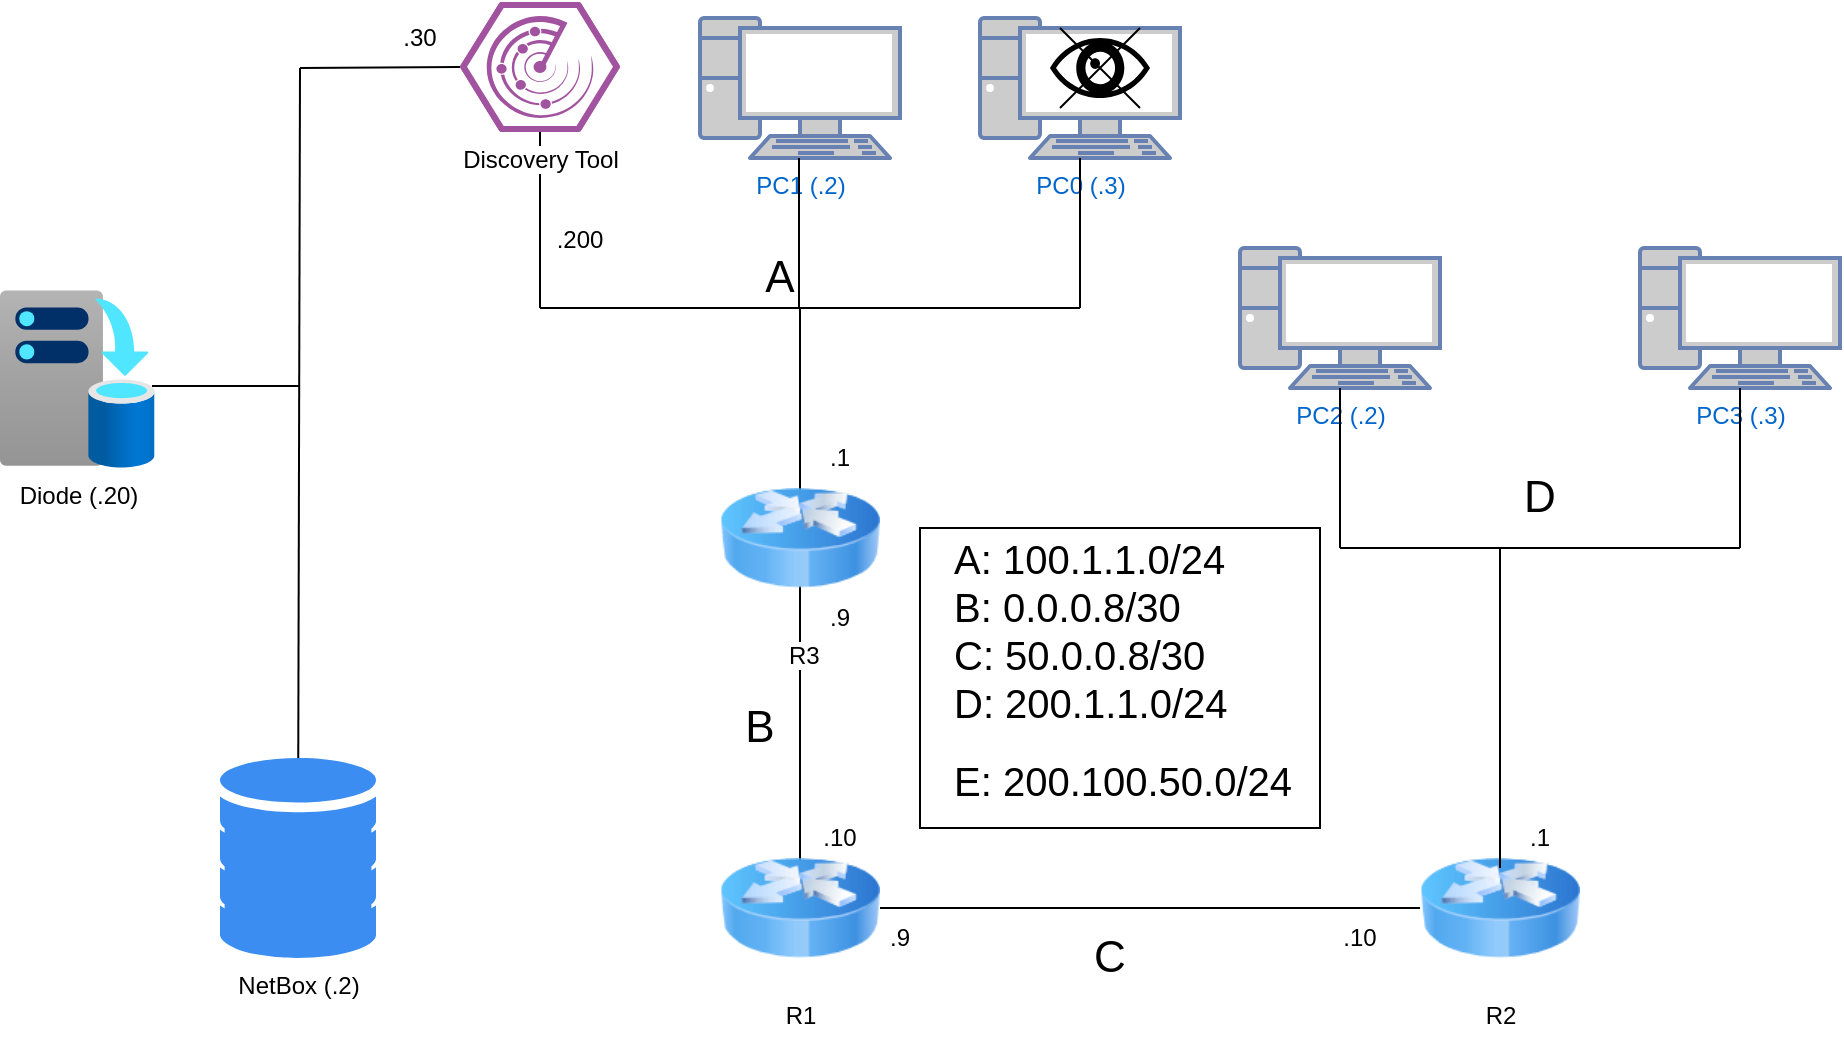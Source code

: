 <mxfile version="26.2.5">
  <diagram name="Pagina-1" id="CBr__7w407gR8dnWAFKo">
    <mxGraphModel dx="987" dy="612" grid="1" gridSize="10" guides="1" tooltips="1" connect="1" arrows="1" fold="1" page="1" pageScale="1" pageWidth="1200" pageHeight="1600" background="#ffffff" math="0" shadow="0">
      <root>
        <mxCell id="0" />
        <mxCell id="1" parent="0" />
        <mxCell id="dEoeCfEaXkQM4cBBi6JA-56" value="" style="rounded=0;whiteSpace=wrap;html=1;" parent="1" vertex="1">
          <mxGeometry x="550" y="310" width="200" height="150" as="geometry" />
        </mxCell>
        <mxCell id="dEoeCfEaXkQM4cBBi6JA-29" value="" style="endArrow=none;html=1;rounded=0;entryX=0.5;entryY=1;entryDx=0;entryDy=0;entryPerimeter=0;" parent="1" target="dEoeCfEaXkQM4cBBi6JA-24" edge="1">
          <mxGeometry width="50" height="50" relative="1" as="geometry">
            <mxPoint x="360" y="200" as="sourcePoint" />
            <mxPoint x="620" y="260" as="targetPoint" />
          </mxGeometry>
        </mxCell>
        <mxCell id="dEoeCfEaXkQM4cBBi6JA-22" value="" style="endArrow=none;html=1;rounded=0;" parent="1" source="dEoeCfEaXkQM4cBBi6JA-2" edge="1">
          <mxGeometry width="50" height="50" relative="1" as="geometry">
            <mxPoint x="580" y="390" as="sourcePoint" />
            <mxPoint x="490" y="200" as="targetPoint" />
            <Array as="points">
              <mxPoint x="490" y="320" />
            </Array>
          </mxGeometry>
        </mxCell>
        <mxCell id="dEoeCfEaXkQM4cBBi6JA-13" value="" style="endArrow=none;html=1;rounded=0;" parent="1" edge="1">
          <mxGeometry width="50" height="50" relative="1" as="geometry">
            <mxPoint x="510" y="310" as="sourcePoint" />
            <mxPoint x="490" y="490" as="targetPoint" />
            <Array as="points">
              <mxPoint x="490" y="315" />
            </Array>
          </mxGeometry>
        </mxCell>
        <mxCell id="dEoeCfEaXkQM4cBBi6JA-3" value="R1" style="image;html=1;image=img/lib/clip_art/networking/Router_Icon_128x128.png;imageBackground=none;" parent="1" vertex="1">
          <mxGeometry x="450" y="460" width="80" height="80" as="geometry" />
        </mxCell>
        <mxCell id="dEoeCfEaXkQM4cBBi6JA-7" value="R2&lt;div&gt;&lt;br&gt;&lt;/div&gt;" style="image;html=1;image=img/lib/clip_art/networking/Router_Icon_128x128.png" parent="1" vertex="1">
          <mxGeometry x="800" y="460" width="80" height="80" as="geometry" />
        </mxCell>
        <mxCell id="dEoeCfEaXkQM4cBBi6JA-12" value="" style="endArrow=none;html=1;rounded=0;exitX=1;exitY=0.5;exitDx=0;exitDy=0;" parent="1" source="dEoeCfEaXkQM4cBBi6JA-3" target="dEoeCfEaXkQM4cBBi6JA-7" edge="1">
          <mxGeometry width="50" height="50" relative="1" as="geometry">
            <mxPoint x="530" y="410" as="sourcePoint" />
            <mxPoint x="580" y="360" as="targetPoint" />
            <Array as="points">
              <mxPoint x="670" y="500" />
            </Array>
          </mxGeometry>
        </mxCell>
        <mxCell id="dEoeCfEaXkQM4cBBi6JA-16" value=".10" style="text;html=1;align=center;verticalAlign=middle;whiteSpace=wrap;rounded=0;" parent="1" vertex="1">
          <mxGeometry x="480" y="450" width="60" height="30" as="geometry" />
        </mxCell>
        <mxCell id="dEoeCfEaXkQM4cBBi6JA-2" value="&amp;nbsp;R3" style="image;html=1;image=img/lib/clip_art/networking/Router_Icon_128x128.png" parent="1" vertex="1">
          <mxGeometry x="450" y="270" width="80" height="90" as="geometry" />
        </mxCell>
        <mxCell id="dEoeCfEaXkQM4cBBi6JA-17" value=".9" style="text;html=1;align=center;verticalAlign=middle;whiteSpace=wrap;rounded=0;" parent="1" vertex="1">
          <mxGeometry x="510" y="500" width="60" height="30" as="geometry" />
        </mxCell>
        <mxCell id="dEoeCfEaXkQM4cBBi6JA-18" value=".9" style="text;html=1;align=center;verticalAlign=middle;whiteSpace=wrap;rounded=0;" parent="1" vertex="1">
          <mxGeometry x="480" y="340" width="60" height="30" as="geometry" />
        </mxCell>
        <mxCell id="dEoeCfEaXkQM4cBBi6JA-19" value=".10" style="text;html=1;align=center;verticalAlign=middle;whiteSpace=wrap;rounded=0;" parent="1" vertex="1">
          <mxGeometry x="740" y="500" width="60" height="30" as="geometry" />
        </mxCell>
        <mxCell id="dEoeCfEaXkQM4cBBi6JA-20" value="PC1 (.2)" style="fontColor=#0066CC;verticalAlign=top;verticalLabelPosition=bottom;labelPosition=center;align=center;html=1;outlineConnect=0;fillColor=#CCCCCC;strokeColor=#6881B3;gradientColor=none;gradientDirection=north;strokeWidth=2;shape=mxgraph.networks.pc;" parent="1" vertex="1">
          <mxGeometry x="440" y="55" width="100" height="70" as="geometry" />
        </mxCell>
        <mxCell id="dEoeCfEaXkQM4cBBi6JA-23" value="" style="endArrow=none;html=1;rounded=0;" parent="1" edge="1">
          <mxGeometry width="50" height="50" relative="1" as="geometry">
            <mxPoint x="630" y="200" as="sourcePoint" />
            <mxPoint x="490" y="200" as="targetPoint" />
          </mxGeometry>
        </mxCell>
        <mxCell id="dEoeCfEaXkQM4cBBi6JA-24" value="&lt;div&gt;&lt;span style=&quot;background-color: light-dark(#ffffff, var(--ge-dark-color, #121212));&quot;&gt;Discovery Tool&lt;/span&gt;&lt;/div&gt;" style="verticalLabelPosition=bottom;sketch=0;html=1;fillColor=#A153A0;strokeColor=#ffffff;verticalAlign=top;align=center;points=[[0,0.5,0],[0.125,0.25,0],[0.25,0,0],[0.5,0,0],[0.75,0,0],[0.875,0.25,0],[1,0.5,0],[0.875,0.75,0],[0.75,1,0],[0.5,1,0],[0.125,0.75,0]];pointerEvents=1;shape=mxgraph.cisco_safe.compositeIcon;bgIcon=mxgraph.cisco_safe.design.blank_device;resIcon=mxgraph.cisco_safe.design.tetration_agent;" parent="1" vertex="1">
          <mxGeometry x="320" y="47" width="80" height="65" as="geometry" />
        </mxCell>
        <mxCell id="dEoeCfEaXkQM4cBBi6JA-28" value="" style="endArrow=none;html=1;rounded=0;" parent="1" edge="1">
          <mxGeometry width="50" height="50" relative="1" as="geometry">
            <mxPoint x="360" y="200" as="sourcePoint" />
            <mxPoint x="490" y="200" as="targetPoint" />
          </mxGeometry>
        </mxCell>
        <mxCell id="dEoeCfEaXkQM4cBBi6JA-31" value="&lt;font style=&quot;font-size: 22px;&quot;&gt;&lt;font&gt;A&lt;/font&gt;&lt;/font&gt;" style="text;html=1;align=center;verticalAlign=middle;whiteSpace=wrap;rounded=0;" parent="1" vertex="1">
          <mxGeometry x="450" y="170" width="60" height="30" as="geometry" />
        </mxCell>
        <mxCell id="dEoeCfEaXkQM4cBBi6JA-32" value="&lt;font style=&quot;font-size: 22px;&quot;&gt;&lt;font&gt;B&lt;/font&gt;&lt;/font&gt;" style="text;html=1;align=center;verticalAlign=middle;whiteSpace=wrap;rounded=0;" parent="1" vertex="1">
          <mxGeometry x="440" y="395" width="60" height="30" as="geometry" />
        </mxCell>
        <mxCell id="dEoeCfEaXkQM4cBBi6JA-33" value="&lt;font style=&quot;font-size: 22px;&quot;&gt;&lt;font&gt;C&lt;/font&gt;&lt;/font&gt;" style="text;html=1;align=center;verticalAlign=middle;whiteSpace=wrap;rounded=0;" parent="1" vertex="1">
          <mxGeometry x="615" y="510" width="60" height="30" as="geometry" />
        </mxCell>
        <mxCell id="dEoeCfEaXkQM4cBBi6JA-34" value="&lt;span style=&quot;background-color: light-dark(#ffffff, var(--ge-dark-color, #121212));&quot;&gt;PC2&lt;span style=&quot;caret-color: rgba(0, 0, 0, 0); color: rgba(0, 0, 0, 0); font-family: monospace; font-size: 0px; text-align: start;&quot;&gt;%3CmxGraphModel%3E%3Croot%3E%3CmxCell%20id%3D%220%22%2F%3E%3CmxCell%20id%3D%221%22%20parent%3D%220%22%2F%3E%3CmxCell%20id%3D%222%22%20value%3D%22PC1%20(.2)%22%20style%3D%22fontColor%3D%230066CC%3BverticalAlign%3Dtop%3BverticalLabelPosition%3Dbottom%3BlabelPosition%3Dcenter%3Balign%3Dcenter%3Bhtml%3D1%3BoutlineConnect%3D0%3BfillColor%3D%23CCCCCC%3BstrokeColor%3D%236881B3%3BgradientColor%3Dnone%3BgradientDirection%3Dnorth%3BstrokeWidth%3D2%3Bshape%3Dmxgraph.networks.pc%3B%22%20vertex%3D%221%22%20parent%3D%221%22%3E%3CmxGeometry%20x%3D%22510%22%20y%3D%2250%22%20width%3D%22100%22%20height%3D%2270%22%20as%3D%22geometry%22%2F%3E%3C%2FmxCell%3E%3C%2Froot%3E%3C%2FmxGraphModel%3E&lt;/span&gt;&amp;nbsp;(.2)&lt;/span&gt;" style="fontColor=#0066CC;verticalAlign=top;verticalLabelPosition=bottom;labelPosition=center;align=center;html=1;outlineConnect=0;fillColor=#CCCCCC;strokeColor=#6881B3;gradientColor=none;gradientDirection=north;strokeWidth=2;shape=mxgraph.networks.pc;" parent="1" vertex="1">
          <mxGeometry x="710" y="170" width="100" height="70" as="geometry" />
        </mxCell>
        <mxCell id="dEoeCfEaXkQM4cBBi6JA-35" value="&lt;span style=&quot;background-color: rgb(255, 255, 255);&quot;&gt;PC3 (.3)&lt;/span&gt;" style="fontColor=#0066CC;verticalAlign=top;verticalLabelPosition=bottom;labelPosition=center;align=center;html=1;outlineConnect=0;fillColor=#CCCCCC;strokeColor=#6881B3;gradientColor=none;gradientDirection=north;strokeWidth=2;shape=mxgraph.networks.pc;" parent="1" vertex="1">
          <mxGeometry x="910" y="170" width="100" height="70" as="geometry" />
        </mxCell>
        <mxCell id="dEoeCfEaXkQM4cBBi6JA-36" value="" style="endArrow=none;html=1;rounded=0;exitX=0.5;exitY=0.25;exitDx=0;exitDy=0;exitPerimeter=0;" parent="1" source="dEoeCfEaXkQM4cBBi6JA-7" edge="1">
          <mxGeometry width="50" height="50" relative="1" as="geometry">
            <mxPoint x="570" y="310" as="sourcePoint" />
            <mxPoint x="840" y="320" as="targetPoint" />
          </mxGeometry>
        </mxCell>
        <mxCell id="dEoeCfEaXkQM4cBBi6JA-37" value="" style="endArrow=none;html=1;rounded=0;" parent="1" edge="1">
          <mxGeometry width="50" height="50" relative="1" as="geometry">
            <mxPoint x="760" y="320" as="sourcePoint" />
            <mxPoint x="960" y="320" as="targetPoint" />
          </mxGeometry>
        </mxCell>
        <mxCell id="dEoeCfEaXkQM4cBBi6JA-38" value="" style="endArrow=none;html=1;rounded=0;entryX=0.5;entryY=1;entryDx=0;entryDy=0;entryPerimeter=0;" parent="1" target="dEoeCfEaXkQM4cBBi6JA-34" edge="1">
          <mxGeometry width="50" height="50" relative="1" as="geometry">
            <mxPoint x="760" y="320" as="sourcePoint" />
            <mxPoint x="620" y="260" as="targetPoint" />
          </mxGeometry>
        </mxCell>
        <mxCell id="dEoeCfEaXkQM4cBBi6JA-39" value="" style="endArrow=none;html=1;rounded=0;" parent="1" target="dEoeCfEaXkQM4cBBi6JA-35" edge="1">
          <mxGeometry width="50" height="50" relative="1" as="geometry">
            <mxPoint x="960" y="320" as="sourcePoint" />
            <mxPoint x="620" y="260" as="targetPoint" />
          </mxGeometry>
        </mxCell>
        <mxCell id="dEoeCfEaXkQM4cBBi6JA-40" value="&lt;span style=&quot;font-size: 22px;&quot;&gt;D&lt;/span&gt;" style="text;html=1;align=center;verticalAlign=middle;whiteSpace=wrap;rounded=0;" parent="1" vertex="1">
          <mxGeometry x="830" y="280" width="60" height="30" as="geometry" />
        </mxCell>
        <mxCell id="dEoeCfEaXkQM4cBBi6JA-42" value=".1" style="text;html=1;align=center;verticalAlign=middle;whiteSpace=wrap;rounded=0;" parent="1" vertex="1">
          <mxGeometry x="480" y="260" width="60" height="30" as="geometry" />
        </mxCell>
        <mxCell id="dEoeCfEaXkQM4cBBi6JA-43" value=".1" style="text;html=1;align=center;verticalAlign=middle;whiteSpace=wrap;rounded=0;" parent="1" vertex="1">
          <mxGeometry x="830" y="450" width="60" height="30" as="geometry" />
        </mxCell>
        <mxCell id="dEoeCfEaXkQM4cBBi6JA-44" value="Diode (.20)" style="image;aspect=fixed;html=1;points=[];align=center;fontSize=12;image=img/lib/azure2/azure_stack/Infrastructure_Backup.svg;" parent="1" vertex="1">
          <mxGeometry x="90" y="191" width="77.39" height="89" as="geometry" />
        </mxCell>
        <mxCell id="dEoeCfEaXkQM4cBBi6JA-45" value=".200" style="text;html=1;align=center;verticalAlign=middle;whiteSpace=wrap;rounded=0;" parent="1" vertex="1">
          <mxGeometry x="350" y="151" width="60" height="30" as="geometry" />
        </mxCell>
        <mxCell id="dEoeCfEaXkQM4cBBi6JA-46" value="NetBox (.2)" style="sketch=0;html=1;aspect=fixed;strokeColor=none;shadow=0;fillColor=#3B8DF1;verticalAlign=top;labelPosition=center;verticalLabelPosition=bottom;shape=mxgraph.gcp2.database_2" parent="1" vertex="1">
          <mxGeometry x="200" y="425" width="78" height="100" as="geometry" />
        </mxCell>
        <mxCell id="dEoeCfEaXkQM4cBBi6JA-48" value="" style="endArrow=none;html=1;rounded=0;" parent="1" source="dEoeCfEaXkQM4cBBi6JA-46" edge="1">
          <mxGeometry width="50" height="50" relative="1" as="geometry">
            <mxPoint x="240" y="410" as="sourcePoint" />
            <mxPoint x="240" y="80" as="targetPoint" />
          </mxGeometry>
        </mxCell>
        <mxCell id="dEoeCfEaXkQM4cBBi6JA-49" value="" style="endArrow=none;html=1;rounded=0;exitX=0.982;exitY=0.539;exitDx=0;exitDy=0;exitPerimeter=0;" parent="1" source="dEoeCfEaXkQM4cBBi6JA-44" edge="1">
          <mxGeometry width="50" height="50" relative="1" as="geometry">
            <mxPoint x="570" y="300" as="sourcePoint" />
            <mxPoint x="240" y="239" as="targetPoint" />
          </mxGeometry>
        </mxCell>
        <mxCell id="dEoeCfEaXkQM4cBBi6JA-50" value="" style="endArrow=none;html=1;rounded=0;entryX=0;entryY=0.5;entryDx=0;entryDy=0;entryPerimeter=0;" parent="1" target="dEoeCfEaXkQM4cBBi6JA-24" edge="1">
          <mxGeometry width="50" height="50" relative="1" as="geometry">
            <mxPoint x="240" y="80" as="sourcePoint" />
            <mxPoint x="620" y="290" as="targetPoint" />
          </mxGeometry>
        </mxCell>
        <mxCell id="dEoeCfEaXkQM4cBBi6JA-51" value=".30" style="text;html=1;align=center;verticalAlign=middle;whiteSpace=wrap;rounded=0;" parent="1" vertex="1">
          <mxGeometry x="270" y="50" width="60" height="30" as="geometry" />
        </mxCell>
        <mxCell id="dEoeCfEaXkQM4cBBi6JA-53" value="&lt;font style=&quot;font-size: 20px;&quot;&gt;A: 100.1.1.0/24&lt;/font&gt;&lt;div style=&quot;&quot;&gt;&lt;font style=&quot;font-size: 20px;&quot;&gt;B: 0.0.0.8/30&lt;/font&gt;&lt;/div&gt;&lt;div style=&quot;&quot;&gt;&lt;font style=&quot;font-size: 20px;&quot;&gt;C: 50.0.0.8/30&lt;/font&gt;&lt;/div&gt;&lt;div style=&quot;&quot;&gt;&lt;font style=&quot;font-size: 20px;&quot;&gt;D: 200.1.1.0/24&lt;/font&gt;&lt;/div&gt;&lt;div style=&quot;&quot;&gt;&lt;br&gt;&lt;/div&gt;&lt;div style=&quot;&quot;&gt;&lt;span style=&quot;font-size: 20px;&quot;&gt;E: 200.100.50.0/24&lt;/span&gt;&lt;/div&gt;&lt;div style=&quot;&quot;&gt;&lt;font style=&quot;font-size: 20px;&quot;&gt;&lt;br&gt;&lt;/font&gt;&lt;/div&gt;&lt;div style=&quot;&quot;&gt;&lt;font style=&quot;font-size: 20px;&quot;&gt;&amp;nbsp; &amp;nbsp;&amp;nbsp;&lt;/font&gt;&lt;/div&gt;" style="text;html=1;align=left;verticalAlign=middle;whiteSpace=wrap;rounded=0;" parent="1" vertex="1">
          <mxGeometry x="565" y="390" width="180" height="30" as="geometry" />
        </mxCell>
        <mxCell id="JUiCasfZ1HUwDQ3N_UJ4-1" value="PC0 (.3)" style="fontColor=#0066CC;verticalAlign=top;verticalLabelPosition=bottom;labelPosition=center;align=center;html=1;outlineConnect=0;fillColor=#CCCCCC;strokeColor=#6881B3;gradientColor=none;gradientDirection=north;strokeWidth=2;shape=mxgraph.networks.pc;" vertex="1" parent="1">
          <mxGeometry x="580" y="55" width="100" height="70" as="geometry" />
        </mxCell>
        <mxCell id="JUiCasfZ1HUwDQ3N_UJ4-4" value="" style="shape=mxgraph.signs.healthcare.eye;html=1;pointerEvents=1;fillColor=#000000;strokeColor=none;verticalLabelPosition=bottom;verticalAlign=top;align=center;" vertex="1" parent="1">
          <mxGeometry x="615" y="65" width="50" height="30" as="geometry" />
        </mxCell>
        <mxCell id="JUiCasfZ1HUwDQ3N_UJ4-8" value="" style="shape=mxgraph.sysml.x;" vertex="1" parent="1">
          <mxGeometry x="620" y="60" width="40" height="40" as="geometry" />
        </mxCell>
        <mxCell id="JUiCasfZ1HUwDQ3N_UJ4-9" value="" style="endArrow=none;html=1;rounded=0;exitX=0.5;exitY=1;exitDx=0;exitDy=0;" edge="1" parent="1">
          <mxGeometry width="50" height="50" relative="1" as="geometry">
            <mxPoint x="489.5" y="200" as="sourcePoint" />
            <mxPoint x="489.5" y="125" as="targetPoint" />
          </mxGeometry>
        </mxCell>
        <mxCell id="JUiCasfZ1HUwDQ3N_UJ4-13" value="" style="endArrow=none;html=1;rounded=0;" edge="1" parent="1" target="JUiCasfZ1HUwDQ3N_UJ4-1">
          <mxGeometry width="50" height="50" relative="1" as="geometry">
            <mxPoint x="630" y="200" as="sourcePoint" />
            <mxPoint x="590" y="280" as="targetPoint" />
          </mxGeometry>
        </mxCell>
      </root>
    </mxGraphModel>
  </diagram>
</mxfile>
